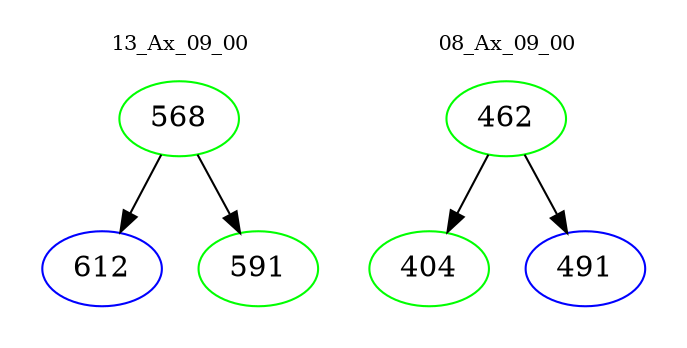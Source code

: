 digraph{
subgraph cluster_0 {
color = white
label = "13_Ax_09_00";
fontsize=10;
T0_568 [label="568", color="green"]
T0_568 -> T0_612 [color="black"]
T0_612 [label="612", color="blue"]
T0_568 -> T0_591 [color="black"]
T0_591 [label="591", color="green"]
}
subgraph cluster_1 {
color = white
label = "08_Ax_09_00";
fontsize=10;
T1_462 [label="462", color="green"]
T1_462 -> T1_404 [color="black"]
T1_404 [label="404", color="green"]
T1_462 -> T1_491 [color="black"]
T1_491 [label="491", color="blue"]
}
}
